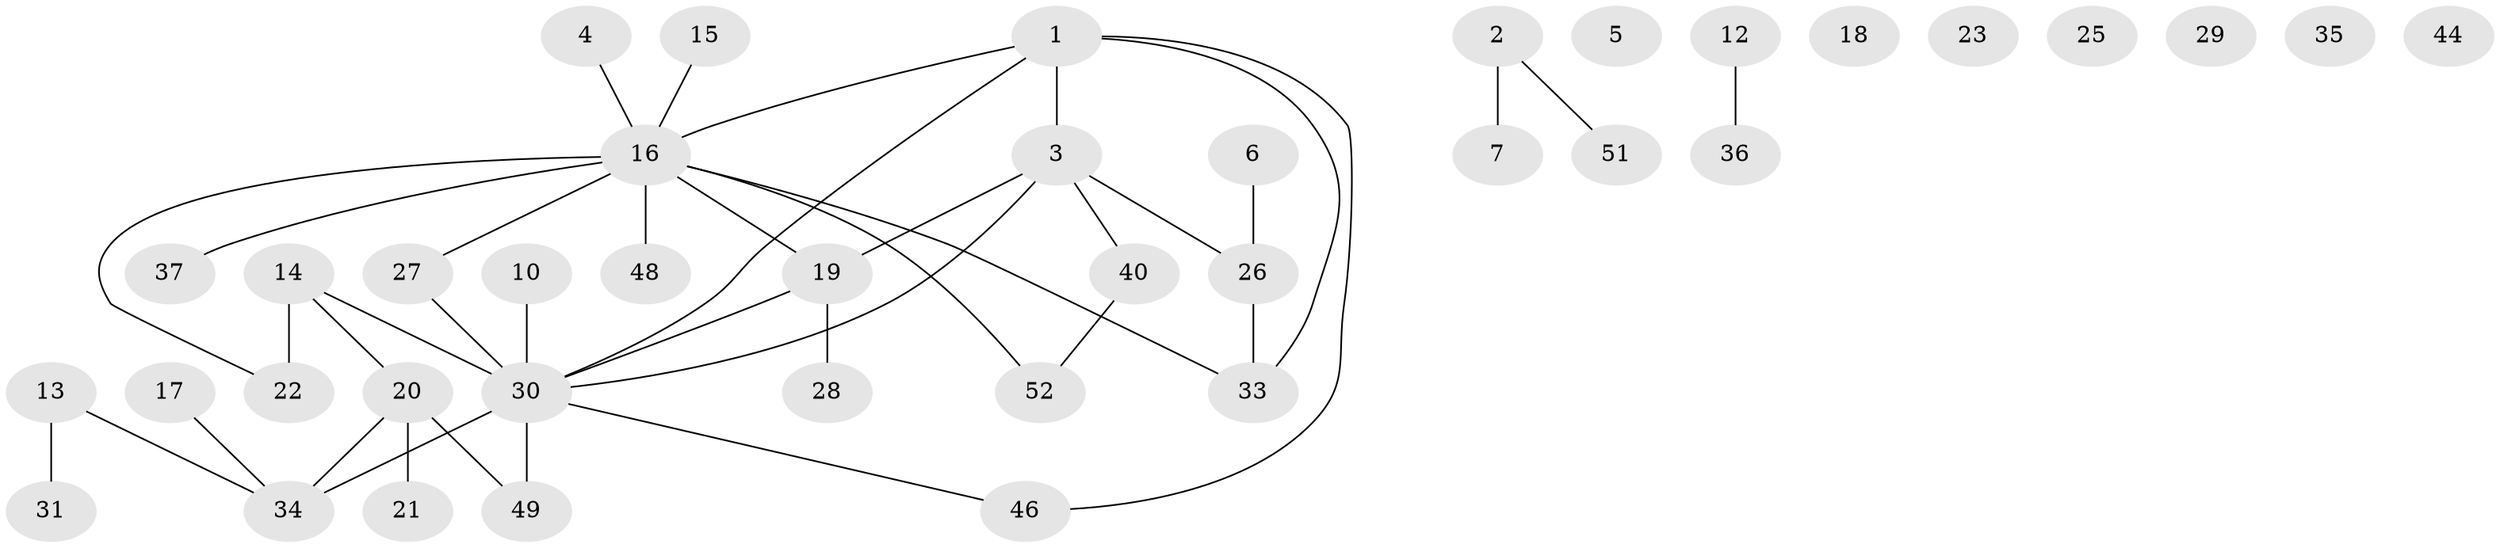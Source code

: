 // original degree distribution, {4: 0.07547169811320754, 3: 0.1509433962264151, 2: 0.24528301886792453, 0: 0.1320754716981132, 1: 0.3018867924528302, 6: 0.05660377358490566, 5: 0.03773584905660377}
// Generated by graph-tools (version 1.1) at 2025/41/03/06/25 10:41:23]
// undirected, 39 vertices, 40 edges
graph export_dot {
graph [start="1"]
  node [color=gray90,style=filled];
  1 [super="+9"];
  2 [super="+45"];
  3 [super="+8"];
  4 [super="+11"];
  5;
  6;
  7;
  10;
  12;
  13 [super="+24"];
  14;
  15;
  16 [super="+39"];
  17;
  18;
  19 [super="+50"];
  20 [super="+53"];
  21;
  22 [super="+47"];
  23;
  25;
  26 [super="+32"];
  27;
  28;
  29;
  30 [super="+38"];
  31 [super="+43"];
  33;
  34 [super="+41"];
  35;
  36;
  37;
  40 [super="+42"];
  44;
  46;
  48;
  49;
  51;
  52;
  1 -- 33;
  1 -- 46;
  1 -- 16;
  1 -- 3;
  1 -- 30;
  2 -- 7;
  2 -- 51;
  3 -- 26;
  3 -- 40;
  3 -- 19;
  3 -- 30;
  4 -- 16;
  6 -- 26;
  10 -- 30;
  12 -- 36;
  13 -- 31;
  13 -- 34;
  14 -- 20;
  14 -- 22;
  14 -- 30;
  15 -- 16;
  16 -- 27;
  16 -- 33;
  16 -- 37;
  16 -- 52;
  16 -- 48;
  16 -- 19;
  16 -- 22;
  17 -- 34;
  19 -- 28;
  19 -- 30;
  20 -- 21;
  20 -- 34 [weight=2];
  20 -- 49;
  26 -- 33;
  27 -- 30;
  30 -- 49;
  30 -- 46;
  30 -- 34;
  40 -- 52;
}

